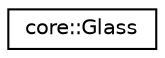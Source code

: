digraph "Graphical Class Hierarchy"
{
 // LATEX_PDF_SIZE
  edge [fontname="Helvetica",fontsize="10",labelfontname="Helvetica",labelfontsize="10"];
  node [fontname="Helvetica",fontsize="10",shape=record];
  rankdir="LR";
  Node0 [label="core::Glass",height=0.2,width=0.4,color="black", fillcolor="white", style="filled",URL="$df/d5a/structcore_1_1Glass.html",tooltip=" "];
}
